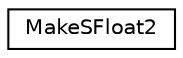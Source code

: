 digraph "Graphical Class Hierarchy"
{
  edge [fontname="Helvetica",fontsize="10",labelfontname="Helvetica",labelfontsize="10"];
  node [fontname="Helvetica",fontsize="10",shape=record];
  rankdir="LR";
  Node1 [label="MakeSFloat2",height=0.2,width=0.4,color="black", fillcolor="white", style="filled",URL="$struct_make_s_float2.html"];
}
